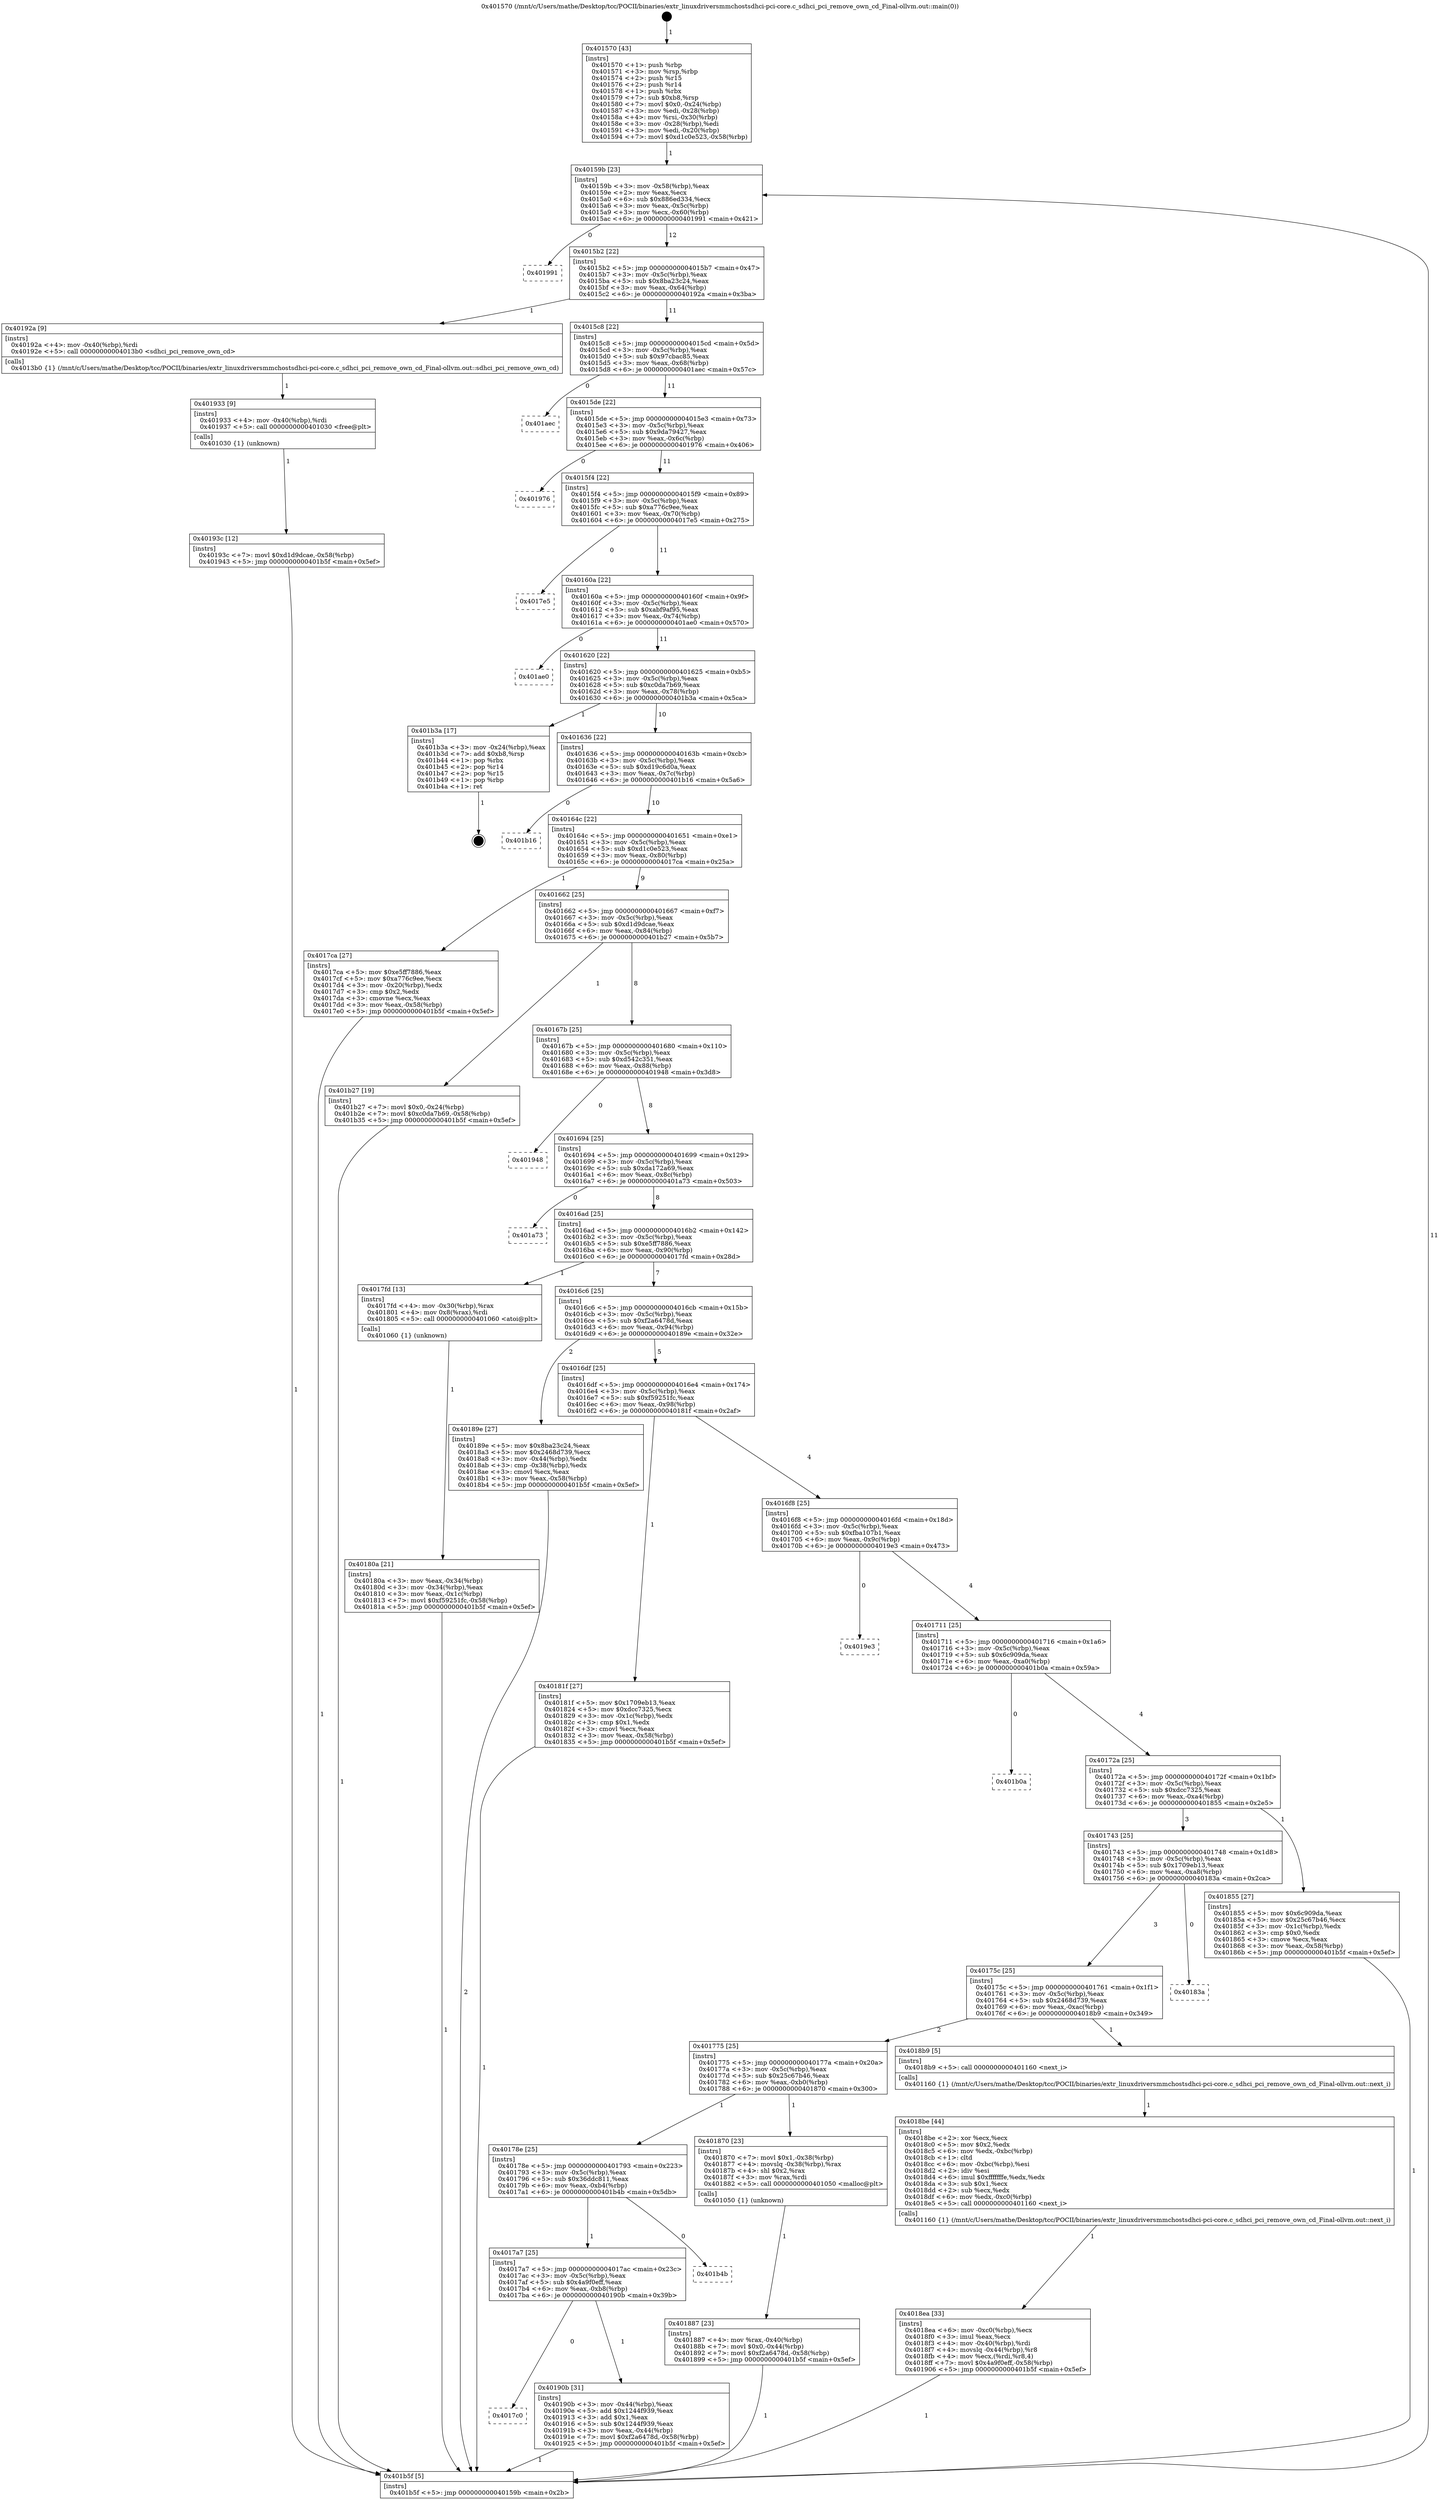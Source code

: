 digraph "0x401570" {
  label = "0x401570 (/mnt/c/Users/mathe/Desktop/tcc/POCII/binaries/extr_linuxdriversmmchostsdhci-pci-core.c_sdhci_pci_remove_own_cd_Final-ollvm.out::main(0))"
  labelloc = "t"
  node[shape=record]

  Entry [label="",width=0.3,height=0.3,shape=circle,fillcolor=black,style=filled]
  "0x40159b" [label="{
     0x40159b [23]\l
     | [instrs]\l
     &nbsp;&nbsp;0x40159b \<+3\>: mov -0x58(%rbp),%eax\l
     &nbsp;&nbsp;0x40159e \<+2\>: mov %eax,%ecx\l
     &nbsp;&nbsp;0x4015a0 \<+6\>: sub $0x886ed334,%ecx\l
     &nbsp;&nbsp;0x4015a6 \<+3\>: mov %eax,-0x5c(%rbp)\l
     &nbsp;&nbsp;0x4015a9 \<+3\>: mov %ecx,-0x60(%rbp)\l
     &nbsp;&nbsp;0x4015ac \<+6\>: je 0000000000401991 \<main+0x421\>\l
  }"]
  "0x401991" [label="{
     0x401991\l
  }", style=dashed]
  "0x4015b2" [label="{
     0x4015b2 [22]\l
     | [instrs]\l
     &nbsp;&nbsp;0x4015b2 \<+5\>: jmp 00000000004015b7 \<main+0x47\>\l
     &nbsp;&nbsp;0x4015b7 \<+3\>: mov -0x5c(%rbp),%eax\l
     &nbsp;&nbsp;0x4015ba \<+5\>: sub $0x8ba23c24,%eax\l
     &nbsp;&nbsp;0x4015bf \<+3\>: mov %eax,-0x64(%rbp)\l
     &nbsp;&nbsp;0x4015c2 \<+6\>: je 000000000040192a \<main+0x3ba\>\l
  }"]
  Exit [label="",width=0.3,height=0.3,shape=circle,fillcolor=black,style=filled,peripheries=2]
  "0x40192a" [label="{
     0x40192a [9]\l
     | [instrs]\l
     &nbsp;&nbsp;0x40192a \<+4\>: mov -0x40(%rbp),%rdi\l
     &nbsp;&nbsp;0x40192e \<+5\>: call 00000000004013b0 \<sdhci_pci_remove_own_cd\>\l
     | [calls]\l
     &nbsp;&nbsp;0x4013b0 \{1\} (/mnt/c/Users/mathe/Desktop/tcc/POCII/binaries/extr_linuxdriversmmchostsdhci-pci-core.c_sdhci_pci_remove_own_cd_Final-ollvm.out::sdhci_pci_remove_own_cd)\l
  }"]
  "0x4015c8" [label="{
     0x4015c8 [22]\l
     | [instrs]\l
     &nbsp;&nbsp;0x4015c8 \<+5\>: jmp 00000000004015cd \<main+0x5d\>\l
     &nbsp;&nbsp;0x4015cd \<+3\>: mov -0x5c(%rbp),%eax\l
     &nbsp;&nbsp;0x4015d0 \<+5\>: sub $0x97cbac85,%eax\l
     &nbsp;&nbsp;0x4015d5 \<+3\>: mov %eax,-0x68(%rbp)\l
     &nbsp;&nbsp;0x4015d8 \<+6\>: je 0000000000401aec \<main+0x57c\>\l
  }"]
  "0x40193c" [label="{
     0x40193c [12]\l
     | [instrs]\l
     &nbsp;&nbsp;0x40193c \<+7\>: movl $0xd1d9dcae,-0x58(%rbp)\l
     &nbsp;&nbsp;0x401943 \<+5\>: jmp 0000000000401b5f \<main+0x5ef\>\l
  }"]
  "0x401aec" [label="{
     0x401aec\l
  }", style=dashed]
  "0x4015de" [label="{
     0x4015de [22]\l
     | [instrs]\l
     &nbsp;&nbsp;0x4015de \<+5\>: jmp 00000000004015e3 \<main+0x73\>\l
     &nbsp;&nbsp;0x4015e3 \<+3\>: mov -0x5c(%rbp),%eax\l
     &nbsp;&nbsp;0x4015e6 \<+5\>: sub $0x9da79427,%eax\l
     &nbsp;&nbsp;0x4015eb \<+3\>: mov %eax,-0x6c(%rbp)\l
     &nbsp;&nbsp;0x4015ee \<+6\>: je 0000000000401976 \<main+0x406\>\l
  }"]
  "0x401933" [label="{
     0x401933 [9]\l
     | [instrs]\l
     &nbsp;&nbsp;0x401933 \<+4\>: mov -0x40(%rbp),%rdi\l
     &nbsp;&nbsp;0x401937 \<+5\>: call 0000000000401030 \<free@plt\>\l
     | [calls]\l
     &nbsp;&nbsp;0x401030 \{1\} (unknown)\l
  }"]
  "0x401976" [label="{
     0x401976\l
  }", style=dashed]
  "0x4015f4" [label="{
     0x4015f4 [22]\l
     | [instrs]\l
     &nbsp;&nbsp;0x4015f4 \<+5\>: jmp 00000000004015f9 \<main+0x89\>\l
     &nbsp;&nbsp;0x4015f9 \<+3\>: mov -0x5c(%rbp),%eax\l
     &nbsp;&nbsp;0x4015fc \<+5\>: sub $0xa776c9ee,%eax\l
     &nbsp;&nbsp;0x401601 \<+3\>: mov %eax,-0x70(%rbp)\l
     &nbsp;&nbsp;0x401604 \<+6\>: je 00000000004017e5 \<main+0x275\>\l
  }"]
  "0x4017c0" [label="{
     0x4017c0\l
  }", style=dashed]
  "0x4017e5" [label="{
     0x4017e5\l
  }", style=dashed]
  "0x40160a" [label="{
     0x40160a [22]\l
     | [instrs]\l
     &nbsp;&nbsp;0x40160a \<+5\>: jmp 000000000040160f \<main+0x9f\>\l
     &nbsp;&nbsp;0x40160f \<+3\>: mov -0x5c(%rbp),%eax\l
     &nbsp;&nbsp;0x401612 \<+5\>: sub $0xabf9af95,%eax\l
     &nbsp;&nbsp;0x401617 \<+3\>: mov %eax,-0x74(%rbp)\l
     &nbsp;&nbsp;0x40161a \<+6\>: je 0000000000401ae0 \<main+0x570\>\l
  }"]
  "0x40190b" [label="{
     0x40190b [31]\l
     | [instrs]\l
     &nbsp;&nbsp;0x40190b \<+3\>: mov -0x44(%rbp),%eax\l
     &nbsp;&nbsp;0x40190e \<+5\>: add $0x1244f939,%eax\l
     &nbsp;&nbsp;0x401913 \<+3\>: add $0x1,%eax\l
     &nbsp;&nbsp;0x401916 \<+5\>: sub $0x1244f939,%eax\l
     &nbsp;&nbsp;0x40191b \<+3\>: mov %eax,-0x44(%rbp)\l
     &nbsp;&nbsp;0x40191e \<+7\>: movl $0xf2a6478d,-0x58(%rbp)\l
     &nbsp;&nbsp;0x401925 \<+5\>: jmp 0000000000401b5f \<main+0x5ef\>\l
  }"]
  "0x401ae0" [label="{
     0x401ae0\l
  }", style=dashed]
  "0x401620" [label="{
     0x401620 [22]\l
     | [instrs]\l
     &nbsp;&nbsp;0x401620 \<+5\>: jmp 0000000000401625 \<main+0xb5\>\l
     &nbsp;&nbsp;0x401625 \<+3\>: mov -0x5c(%rbp),%eax\l
     &nbsp;&nbsp;0x401628 \<+5\>: sub $0xc0da7b69,%eax\l
     &nbsp;&nbsp;0x40162d \<+3\>: mov %eax,-0x78(%rbp)\l
     &nbsp;&nbsp;0x401630 \<+6\>: je 0000000000401b3a \<main+0x5ca\>\l
  }"]
  "0x4017a7" [label="{
     0x4017a7 [25]\l
     | [instrs]\l
     &nbsp;&nbsp;0x4017a7 \<+5\>: jmp 00000000004017ac \<main+0x23c\>\l
     &nbsp;&nbsp;0x4017ac \<+3\>: mov -0x5c(%rbp),%eax\l
     &nbsp;&nbsp;0x4017af \<+5\>: sub $0x4a9f0eff,%eax\l
     &nbsp;&nbsp;0x4017b4 \<+6\>: mov %eax,-0xb8(%rbp)\l
     &nbsp;&nbsp;0x4017ba \<+6\>: je 000000000040190b \<main+0x39b\>\l
  }"]
  "0x401b3a" [label="{
     0x401b3a [17]\l
     | [instrs]\l
     &nbsp;&nbsp;0x401b3a \<+3\>: mov -0x24(%rbp),%eax\l
     &nbsp;&nbsp;0x401b3d \<+7\>: add $0xb8,%rsp\l
     &nbsp;&nbsp;0x401b44 \<+1\>: pop %rbx\l
     &nbsp;&nbsp;0x401b45 \<+2\>: pop %r14\l
     &nbsp;&nbsp;0x401b47 \<+2\>: pop %r15\l
     &nbsp;&nbsp;0x401b49 \<+1\>: pop %rbp\l
     &nbsp;&nbsp;0x401b4a \<+1\>: ret\l
  }"]
  "0x401636" [label="{
     0x401636 [22]\l
     | [instrs]\l
     &nbsp;&nbsp;0x401636 \<+5\>: jmp 000000000040163b \<main+0xcb\>\l
     &nbsp;&nbsp;0x40163b \<+3\>: mov -0x5c(%rbp),%eax\l
     &nbsp;&nbsp;0x40163e \<+5\>: sub $0xd19c6d0a,%eax\l
     &nbsp;&nbsp;0x401643 \<+3\>: mov %eax,-0x7c(%rbp)\l
     &nbsp;&nbsp;0x401646 \<+6\>: je 0000000000401b16 \<main+0x5a6\>\l
  }"]
  "0x401b4b" [label="{
     0x401b4b\l
  }", style=dashed]
  "0x401b16" [label="{
     0x401b16\l
  }", style=dashed]
  "0x40164c" [label="{
     0x40164c [22]\l
     | [instrs]\l
     &nbsp;&nbsp;0x40164c \<+5\>: jmp 0000000000401651 \<main+0xe1\>\l
     &nbsp;&nbsp;0x401651 \<+3\>: mov -0x5c(%rbp),%eax\l
     &nbsp;&nbsp;0x401654 \<+5\>: sub $0xd1c0e523,%eax\l
     &nbsp;&nbsp;0x401659 \<+3\>: mov %eax,-0x80(%rbp)\l
     &nbsp;&nbsp;0x40165c \<+6\>: je 00000000004017ca \<main+0x25a\>\l
  }"]
  "0x4018ea" [label="{
     0x4018ea [33]\l
     | [instrs]\l
     &nbsp;&nbsp;0x4018ea \<+6\>: mov -0xc0(%rbp),%ecx\l
     &nbsp;&nbsp;0x4018f0 \<+3\>: imul %eax,%ecx\l
     &nbsp;&nbsp;0x4018f3 \<+4\>: mov -0x40(%rbp),%rdi\l
     &nbsp;&nbsp;0x4018f7 \<+4\>: movslq -0x44(%rbp),%r8\l
     &nbsp;&nbsp;0x4018fb \<+4\>: mov %ecx,(%rdi,%r8,4)\l
     &nbsp;&nbsp;0x4018ff \<+7\>: movl $0x4a9f0eff,-0x58(%rbp)\l
     &nbsp;&nbsp;0x401906 \<+5\>: jmp 0000000000401b5f \<main+0x5ef\>\l
  }"]
  "0x4017ca" [label="{
     0x4017ca [27]\l
     | [instrs]\l
     &nbsp;&nbsp;0x4017ca \<+5\>: mov $0xe5ff7886,%eax\l
     &nbsp;&nbsp;0x4017cf \<+5\>: mov $0xa776c9ee,%ecx\l
     &nbsp;&nbsp;0x4017d4 \<+3\>: mov -0x20(%rbp),%edx\l
     &nbsp;&nbsp;0x4017d7 \<+3\>: cmp $0x2,%edx\l
     &nbsp;&nbsp;0x4017da \<+3\>: cmovne %ecx,%eax\l
     &nbsp;&nbsp;0x4017dd \<+3\>: mov %eax,-0x58(%rbp)\l
     &nbsp;&nbsp;0x4017e0 \<+5\>: jmp 0000000000401b5f \<main+0x5ef\>\l
  }"]
  "0x401662" [label="{
     0x401662 [25]\l
     | [instrs]\l
     &nbsp;&nbsp;0x401662 \<+5\>: jmp 0000000000401667 \<main+0xf7\>\l
     &nbsp;&nbsp;0x401667 \<+3\>: mov -0x5c(%rbp),%eax\l
     &nbsp;&nbsp;0x40166a \<+5\>: sub $0xd1d9dcae,%eax\l
     &nbsp;&nbsp;0x40166f \<+6\>: mov %eax,-0x84(%rbp)\l
     &nbsp;&nbsp;0x401675 \<+6\>: je 0000000000401b27 \<main+0x5b7\>\l
  }"]
  "0x401b5f" [label="{
     0x401b5f [5]\l
     | [instrs]\l
     &nbsp;&nbsp;0x401b5f \<+5\>: jmp 000000000040159b \<main+0x2b\>\l
  }"]
  "0x401570" [label="{
     0x401570 [43]\l
     | [instrs]\l
     &nbsp;&nbsp;0x401570 \<+1\>: push %rbp\l
     &nbsp;&nbsp;0x401571 \<+3\>: mov %rsp,%rbp\l
     &nbsp;&nbsp;0x401574 \<+2\>: push %r15\l
     &nbsp;&nbsp;0x401576 \<+2\>: push %r14\l
     &nbsp;&nbsp;0x401578 \<+1\>: push %rbx\l
     &nbsp;&nbsp;0x401579 \<+7\>: sub $0xb8,%rsp\l
     &nbsp;&nbsp;0x401580 \<+7\>: movl $0x0,-0x24(%rbp)\l
     &nbsp;&nbsp;0x401587 \<+3\>: mov %edi,-0x28(%rbp)\l
     &nbsp;&nbsp;0x40158a \<+4\>: mov %rsi,-0x30(%rbp)\l
     &nbsp;&nbsp;0x40158e \<+3\>: mov -0x28(%rbp),%edi\l
     &nbsp;&nbsp;0x401591 \<+3\>: mov %edi,-0x20(%rbp)\l
     &nbsp;&nbsp;0x401594 \<+7\>: movl $0xd1c0e523,-0x58(%rbp)\l
  }"]
  "0x4018be" [label="{
     0x4018be [44]\l
     | [instrs]\l
     &nbsp;&nbsp;0x4018be \<+2\>: xor %ecx,%ecx\l
     &nbsp;&nbsp;0x4018c0 \<+5\>: mov $0x2,%edx\l
     &nbsp;&nbsp;0x4018c5 \<+6\>: mov %edx,-0xbc(%rbp)\l
     &nbsp;&nbsp;0x4018cb \<+1\>: cltd\l
     &nbsp;&nbsp;0x4018cc \<+6\>: mov -0xbc(%rbp),%esi\l
     &nbsp;&nbsp;0x4018d2 \<+2\>: idiv %esi\l
     &nbsp;&nbsp;0x4018d4 \<+6\>: imul $0xfffffffe,%edx,%edx\l
     &nbsp;&nbsp;0x4018da \<+3\>: sub $0x1,%ecx\l
     &nbsp;&nbsp;0x4018dd \<+2\>: sub %ecx,%edx\l
     &nbsp;&nbsp;0x4018df \<+6\>: mov %edx,-0xc0(%rbp)\l
     &nbsp;&nbsp;0x4018e5 \<+5\>: call 0000000000401160 \<next_i\>\l
     | [calls]\l
     &nbsp;&nbsp;0x401160 \{1\} (/mnt/c/Users/mathe/Desktop/tcc/POCII/binaries/extr_linuxdriversmmchostsdhci-pci-core.c_sdhci_pci_remove_own_cd_Final-ollvm.out::next_i)\l
  }"]
  "0x401b27" [label="{
     0x401b27 [19]\l
     | [instrs]\l
     &nbsp;&nbsp;0x401b27 \<+7\>: movl $0x0,-0x24(%rbp)\l
     &nbsp;&nbsp;0x401b2e \<+7\>: movl $0xc0da7b69,-0x58(%rbp)\l
     &nbsp;&nbsp;0x401b35 \<+5\>: jmp 0000000000401b5f \<main+0x5ef\>\l
  }"]
  "0x40167b" [label="{
     0x40167b [25]\l
     | [instrs]\l
     &nbsp;&nbsp;0x40167b \<+5\>: jmp 0000000000401680 \<main+0x110\>\l
     &nbsp;&nbsp;0x401680 \<+3\>: mov -0x5c(%rbp),%eax\l
     &nbsp;&nbsp;0x401683 \<+5\>: sub $0xd542c351,%eax\l
     &nbsp;&nbsp;0x401688 \<+6\>: mov %eax,-0x88(%rbp)\l
     &nbsp;&nbsp;0x40168e \<+6\>: je 0000000000401948 \<main+0x3d8\>\l
  }"]
  "0x401887" [label="{
     0x401887 [23]\l
     | [instrs]\l
     &nbsp;&nbsp;0x401887 \<+4\>: mov %rax,-0x40(%rbp)\l
     &nbsp;&nbsp;0x40188b \<+7\>: movl $0x0,-0x44(%rbp)\l
     &nbsp;&nbsp;0x401892 \<+7\>: movl $0xf2a6478d,-0x58(%rbp)\l
     &nbsp;&nbsp;0x401899 \<+5\>: jmp 0000000000401b5f \<main+0x5ef\>\l
  }"]
  "0x401948" [label="{
     0x401948\l
  }", style=dashed]
  "0x401694" [label="{
     0x401694 [25]\l
     | [instrs]\l
     &nbsp;&nbsp;0x401694 \<+5\>: jmp 0000000000401699 \<main+0x129\>\l
     &nbsp;&nbsp;0x401699 \<+3\>: mov -0x5c(%rbp),%eax\l
     &nbsp;&nbsp;0x40169c \<+5\>: sub $0xda172a69,%eax\l
     &nbsp;&nbsp;0x4016a1 \<+6\>: mov %eax,-0x8c(%rbp)\l
     &nbsp;&nbsp;0x4016a7 \<+6\>: je 0000000000401a73 \<main+0x503\>\l
  }"]
  "0x40178e" [label="{
     0x40178e [25]\l
     | [instrs]\l
     &nbsp;&nbsp;0x40178e \<+5\>: jmp 0000000000401793 \<main+0x223\>\l
     &nbsp;&nbsp;0x401793 \<+3\>: mov -0x5c(%rbp),%eax\l
     &nbsp;&nbsp;0x401796 \<+5\>: sub $0x36ddc811,%eax\l
     &nbsp;&nbsp;0x40179b \<+6\>: mov %eax,-0xb4(%rbp)\l
     &nbsp;&nbsp;0x4017a1 \<+6\>: je 0000000000401b4b \<main+0x5db\>\l
  }"]
  "0x401a73" [label="{
     0x401a73\l
  }", style=dashed]
  "0x4016ad" [label="{
     0x4016ad [25]\l
     | [instrs]\l
     &nbsp;&nbsp;0x4016ad \<+5\>: jmp 00000000004016b2 \<main+0x142\>\l
     &nbsp;&nbsp;0x4016b2 \<+3\>: mov -0x5c(%rbp),%eax\l
     &nbsp;&nbsp;0x4016b5 \<+5\>: sub $0xe5ff7886,%eax\l
     &nbsp;&nbsp;0x4016ba \<+6\>: mov %eax,-0x90(%rbp)\l
     &nbsp;&nbsp;0x4016c0 \<+6\>: je 00000000004017fd \<main+0x28d\>\l
  }"]
  "0x401870" [label="{
     0x401870 [23]\l
     | [instrs]\l
     &nbsp;&nbsp;0x401870 \<+7\>: movl $0x1,-0x38(%rbp)\l
     &nbsp;&nbsp;0x401877 \<+4\>: movslq -0x38(%rbp),%rax\l
     &nbsp;&nbsp;0x40187b \<+4\>: shl $0x2,%rax\l
     &nbsp;&nbsp;0x40187f \<+3\>: mov %rax,%rdi\l
     &nbsp;&nbsp;0x401882 \<+5\>: call 0000000000401050 \<malloc@plt\>\l
     | [calls]\l
     &nbsp;&nbsp;0x401050 \{1\} (unknown)\l
  }"]
  "0x4017fd" [label="{
     0x4017fd [13]\l
     | [instrs]\l
     &nbsp;&nbsp;0x4017fd \<+4\>: mov -0x30(%rbp),%rax\l
     &nbsp;&nbsp;0x401801 \<+4\>: mov 0x8(%rax),%rdi\l
     &nbsp;&nbsp;0x401805 \<+5\>: call 0000000000401060 \<atoi@plt\>\l
     | [calls]\l
     &nbsp;&nbsp;0x401060 \{1\} (unknown)\l
  }"]
  "0x4016c6" [label="{
     0x4016c6 [25]\l
     | [instrs]\l
     &nbsp;&nbsp;0x4016c6 \<+5\>: jmp 00000000004016cb \<main+0x15b\>\l
     &nbsp;&nbsp;0x4016cb \<+3\>: mov -0x5c(%rbp),%eax\l
     &nbsp;&nbsp;0x4016ce \<+5\>: sub $0xf2a6478d,%eax\l
     &nbsp;&nbsp;0x4016d3 \<+6\>: mov %eax,-0x94(%rbp)\l
     &nbsp;&nbsp;0x4016d9 \<+6\>: je 000000000040189e \<main+0x32e\>\l
  }"]
  "0x40180a" [label="{
     0x40180a [21]\l
     | [instrs]\l
     &nbsp;&nbsp;0x40180a \<+3\>: mov %eax,-0x34(%rbp)\l
     &nbsp;&nbsp;0x40180d \<+3\>: mov -0x34(%rbp),%eax\l
     &nbsp;&nbsp;0x401810 \<+3\>: mov %eax,-0x1c(%rbp)\l
     &nbsp;&nbsp;0x401813 \<+7\>: movl $0xf59251fc,-0x58(%rbp)\l
     &nbsp;&nbsp;0x40181a \<+5\>: jmp 0000000000401b5f \<main+0x5ef\>\l
  }"]
  "0x401775" [label="{
     0x401775 [25]\l
     | [instrs]\l
     &nbsp;&nbsp;0x401775 \<+5\>: jmp 000000000040177a \<main+0x20a\>\l
     &nbsp;&nbsp;0x40177a \<+3\>: mov -0x5c(%rbp),%eax\l
     &nbsp;&nbsp;0x40177d \<+5\>: sub $0x25c67b46,%eax\l
     &nbsp;&nbsp;0x401782 \<+6\>: mov %eax,-0xb0(%rbp)\l
     &nbsp;&nbsp;0x401788 \<+6\>: je 0000000000401870 \<main+0x300\>\l
  }"]
  "0x40189e" [label="{
     0x40189e [27]\l
     | [instrs]\l
     &nbsp;&nbsp;0x40189e \<+5\>: mov $0x8ba23c24,%eax\l
     &nbsp;&nbsp;0x4018a3 \<+5\>: mov $0x2468d739,%ecx\l
     &nbsp;&nbsp;0x4018a8 \<+3\>: mov -0x44(%rbp),%edx\l
     &nbsp;&nbsp;0x4018ab \<+3\>: cmp -0x38(%rbp),%edx\l
     &nbsp;&nbsp;0x4018ae \<+3\>: cmovl %ecx,%eax\l
     &nbsp;&nbsp;0x4018b1 \<+3\>: mov %eax,-0x58(%rbp)\l
     &nbsp;&nbsp;0x4018b4 \<+5\>: jmp 0000000000401b5f \<main+0x5ef\>\l
  }"]
  "0x4016df" [label="{
     0x4016df [25]\l
     | [instrs]\l
     &nbsp;&nbsp;0x4016df \<+5\>: jmp 00000000004016e4 \<main+0x174\>\l
     &nbsp;&nbsp;0x4016e4 \<+3\>: mov -0x5c(%rbp),%eax\l
     &nbsp;&nbsp;0x4016e7 \<+5\>: sub $0xf59251fc,%eax\l
     &nbsp;&nbsp;0x4016ec \<+6\>: mov %eax,-0x98(%rbp)\l
     &nbsp;&nbsp;0x4016f2 \<+6\>: je 000000000040181f \<main+0x2af\>\l
  }"]
  "0x4018b9" [label="{
     0x4018b9 [5]\l
     | [instrs]\l
     &nbsp;&nbsp;0x4018b9 \<+5\>: call 0000000000401160 \<next_i\>\l
     | [calls]\l
     &nbsp;&nbsp;0x401160 \{1\} (/mnt/c/Users/mathe/Desktop/tcc/POCII/binaries/extr_linuxdriversmmchostsdhci-pci-core.c_sdhci_pci_remove_own_cd_Final-ollvm.out::next_i)\l
  }"]
  "0x40181f" [label="{
     0x40181f [27]\l
     | [instrs]\l
     &nbsp;&nbsp;0x40181f \<+5\>: mov $0x1709eb13,%eax\l
     &nbsp;&nbsp;0x401824 \<+5\>: mov $0xdcc7325,%ecx\l
     &nbsp;&nbsp;0x401829 \<+3\>: mov -0x1c(%rbp),%edx\l
     &nbsp;&nbsp;0x40182c \<+3\>: cmp $0x1,%edx\l
     &nbsp;&nbsp;0x40182f \<+3\>: cmovl %ecx,%eax\l
     &nbsp;&nbsp;0x401832 \<+3\>: mov %eax,-0x58(%rbp)\l
     &nbsp;&nbsp;0x401835 \<+5\>: jmp 0000000000401b5f \<main+0x5ef\>\l
  }"]
  "0x4016f8" [label="{
     0x4016f8 [25]\l
     | [instrs]\l
     &nbsp;&nbsp;0x4016f8 \<+5\>: jmp 00000000004016fd \<main+0x18d\>\l
     &nbsp;&nbsp;0x4016fd \<+3\>: mov -0x5c(%rbp),%eax\l
     &nbsp;&nbsp;0x401700 \<+5\>: sub $0xfba107b1,%eax\l
     &nbsp;&nbsp;0x401705 \<+6\>: mov %eax,-0x9c(%rbp)\l
     &nbsp;&nbsp;0x40170b \<+6\>: je 00000000004019e3 \<main+0x473\>\l
  }"]
  "0x40175c" [label="{
     0x40175c [25]\l
     | [instrs]\l
     &nbsp;&nbsp;0x40175c \<+5\>: jmp 0000000000401761 \<main+0x1f1\>\l
     &nbsp;&nbsp;0x401761 \<+3\>: mov -0x5c(%rbp),%eax\l
     &nbsp;&nbsp;0x401764 \<+5\>: sub $0x2468d739,%eax\l
     &nbsp;&nbsp;0x401769 \<+6\>: mov %eax,-0xac(%rbp)\l
     &nbsp;&nbsp;0x40176f \<+6\>: je 00000000004018b9 \<main+0x349\>\l
  }"]
  "0x4019e3" [label="{
     0x4019e3\l
  }", style=dashed]
  "0x401711" [label="{
     0x401711 [25]\l
     | [instrs]\l
     &nbsp;&nbsp;0x401711 \<+5\>: jmp 0000000000401716 \<main+0x1a6\>\l
     &nbsp;&nbsp;0x401716 \<+3\>: mov -0x5c(%rbp),%eax\l
     &nbsp;&nbsp;0x401719 \<+5\>: sub $0x6c909da,%eax\l
     &nbsp;&nbsp;0x40171e \<+6\>: mov %eax,-0xa0(%rbp)\l
     &nbsp;&nbsp;0x401724 \<+6\>: je 0000000000401b0a \<main+0x59a\>\l
  }"]
  "0x40183a" [label="{
     0x40183a\l
  }", style=dashed]
  "0x401b0a" [label="{
     0x401b0a\l
  }", style=dashed]
  "0x40172a" [label="{
     0x40172a [25]\l
     | [instrs]\l
     &nbsp;&nbsp;0x40172a \<+5\>: jmp 000000000040172f \<main+0x1bf\>\l
     &nbsp;&nbsp;0x40172f \<+3\>: mov -0x5c(%rbp),%eax\l
     &nbsp;&nbsp;0x401732 \<+5\>: sub $0xdcc7325,%eax\l
     &nbsp;&nbsp;0x401737 \<+6\>: mov %eax,-0xa4(%rbp)\l
     &nbsp;&nbsp;0x40173d \<+6\>: je 0000000000401855 \<main+0x2e5\>\l
  }"]
  "0x401743" [label="{
     0x401743 [25]\l
     | [instrs]\l
     &nbsp;&nbsp;0x401743 \<+5\>: jmp 0000000000401748 \<main+0x1d8\>\l
     &nbsp;&nbsp;0x401748 \<+3\>: mov -0x5c(%rbp),%eax\l
     &nbsp;&nbsp;0x40174b \<+5\>: sub $0x1709eb13,%eax\l
     &nbsp;&nbsp;0x401750 \<+6\>: mov %eax,-0xa8(%rbp)\l
     &nbsp;&nbsp;0x401756 \<+6\>: je 000000000040183a \<main+0x2ca\>\l
  }"]
  "0x401855" [label="{
     0x401855 [27]\l
     | [instrs]\l
     &nbsp;&nbsp;0x401855 \<+5\>: mov $0x6c909da,%eax\l
     &nbsp;&nbsp;0x40185a \<+5\>: mov $0x25c67b46,%ecx\l
     &nbsp;&nbsp;0x40185f \<+3\>: mov -0x1c(%rbp),%edx\l
     &nbsp;&nbsp;0x401862 \<+3\>: cmp $0x0,%edx\l
     &nbsp;&nbsp;0x401865 \<+3\>: cmove %ecx,%eax\l
     &nbsp;&nbsp;0x401868 \<+3\>: mov %eax,-0x58(%rbp)\l
     &nbsp;&nbsp;0x40186b \<+5\>: jmp 0000000000401b5f \<main+0x5ef\>\l
  }"]
  Entry -> "0x401570" [label=" 1"]
  "0x40159b" -> "0x401991" [label=" 0"]
  "0x40159b" -> "0x4015b2" [label=" 12"]
  "0x401b3a" -> Exit [label=" 1"]
  "0x4015b2" -> "0x40192a" [label=" 1"]
  "0x4015b2" -> "0x4015c8" [label=" 11"]
  "0x401b27" -> "0x401b5f" [label=" 1"]
  "0x4015c8" -> "0x401aec" [label=" 0"]
  "0x4015c8" -> "0x4015de" [label=" 11"]
  "0x40193c" -> "0x401b5f" [label=" 1"]
  "0x4015de" -> "0x401976" [label=" 0"]
  "0x4015de" -> "0x4015f4" [label=" 11"]
  "0x401933" -> "0x40193c" [label=" 1"]
  "0x4015f4" -> "0x4017e5" [label=" 0"]
  "0x4015f4" -> "0x40160a" [label=" 11"]
  "0x40192a" -> "0x401933" [label=" 1"]
  "0x40160a" -> "0x401ae0" [label=" 0"]
  "0x40160a" -> "0x401620" [label=" 11"]
  "0x40190b" -> "0x401b5f" [label=" 1"]
  "0x401620" -> "0x401b3a" [label=" 1"]
  "0x401620" -> "0x401636" [label=" 10"]
  "0x4017a7" -> "0x40190b" [label=" 1"]
  "0x401636" -> "0x401b16" [label=" 0"]
  "0x401636" -> "0x40164c" [label=" 10"]
  "0x4017a7" -> "0x4017c0" [label=" 0"]
  "0x40164c" -> "0x4017ca" [label=" 1"]
  "0x40164c" -> "0x401662" [label=" 9"]
  "0x4017ca" -> "0x401b5f" [label=" 1"]
  "0x401570" -> "0x40159b" [label=" 1"]
  "0x401b5f" -> "0x40159b" [label=" 11"]
  "0x40178e" -> "0x401b4b" [label=" 0"]
  "0x401662" -> "0x401b27" [label=" 1"]
  "0x401662" -> "0x40167b" [label=" 8"]
  "0x40178e" -> "0x4017a7" [label=" 1"]
  "0x40167b" -> "0x401948" [label=" 0"]
  "0x40167b" -> "0x401694" [label=" 8"]
  "0x4018ea" -> "0x401b5f" [label=" 1"]
  "0x401694" -> "0x401a73" [label=" 0"]
  "0x401694" -> "0x4016ad" [label=" 8"]
  "0x4018be" -> "0x4018ea" [label=" 1"]
  "0x4016ad" -> "0x4017fd" [label=" 1"]
  "0x4016ad" -> "0x4016c6" [label=" 7"]
  "0x4017fd" -> "0x40180a" [label=" 1"]
  "0x40180a" -> "0x401b5f" [label=" 1"]
  "0x4018b9" -> "0x4018be" [label=" 1"]
  "0x4016c6" -> "0x40189e" [label=" 2"]
  "0x4016c6" -> "0x4016df" [label=" 5"]
  "0x401887" -> "0x401b5f" [label=" 1"]
  "0x4016df" -> "0x40181f" [label=" 1"]
  "0x4016df" -> "0x4016f8" [label=" 4"]
  "0x40181f" -> "0x401b5f" [label=" 1"]
  "0x401870" -> "0x401887" [label=" 1"]
  "0x4016f8" -> "0x4019e3" [label=" 0"]
  "0x4016f8" -> "0x401711" [label=" 4"]
  "0x401775" -> "0x401870" [label=" 1"]
  "0x401711" -> "0x401b0a" [label=" 0"]
  "0x401711" -> "0x40172a" [label=" 4"]
  "0x40189e" -> "0x401b5f" [label=" 2"]
  "0x40172a" -> "0x401855" [label=" 1"]
  "0x40172a" -> "0x401743" [label=" 3"]
  "0x401855" -> "0x401b5f" [label=" 1"]
  "0x40175c" -> "0x401775" [label=" 2"]
  "0x401743" -> "0x40183a" [label=" 0"]
  "0x401743" -> "0x40175c" [label=" 3"]
  "0x401775" -> "0x40178e" [label=" 1"]
  "0x40175c" -> "0x4018b9" [label=" 1"]
}
